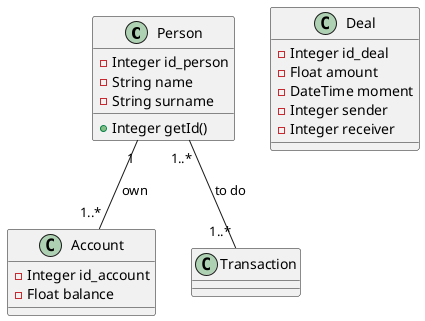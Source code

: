 ```puml
@startuml



class Person {
	- Integer id_person
	- String name
	- String surname

	+ Integer getId()
}

class Account {
	- Integer id_account
	- Float balance
}

class Deal {

	- Integer id_deal
	- Float amount
	- DateTime moment
	- Integer sender
	- Integer receiver
}

Person "1..*" -- "1..*" Transaction : to do
Person "1" -- "1..*" Account : own

@enduml
```